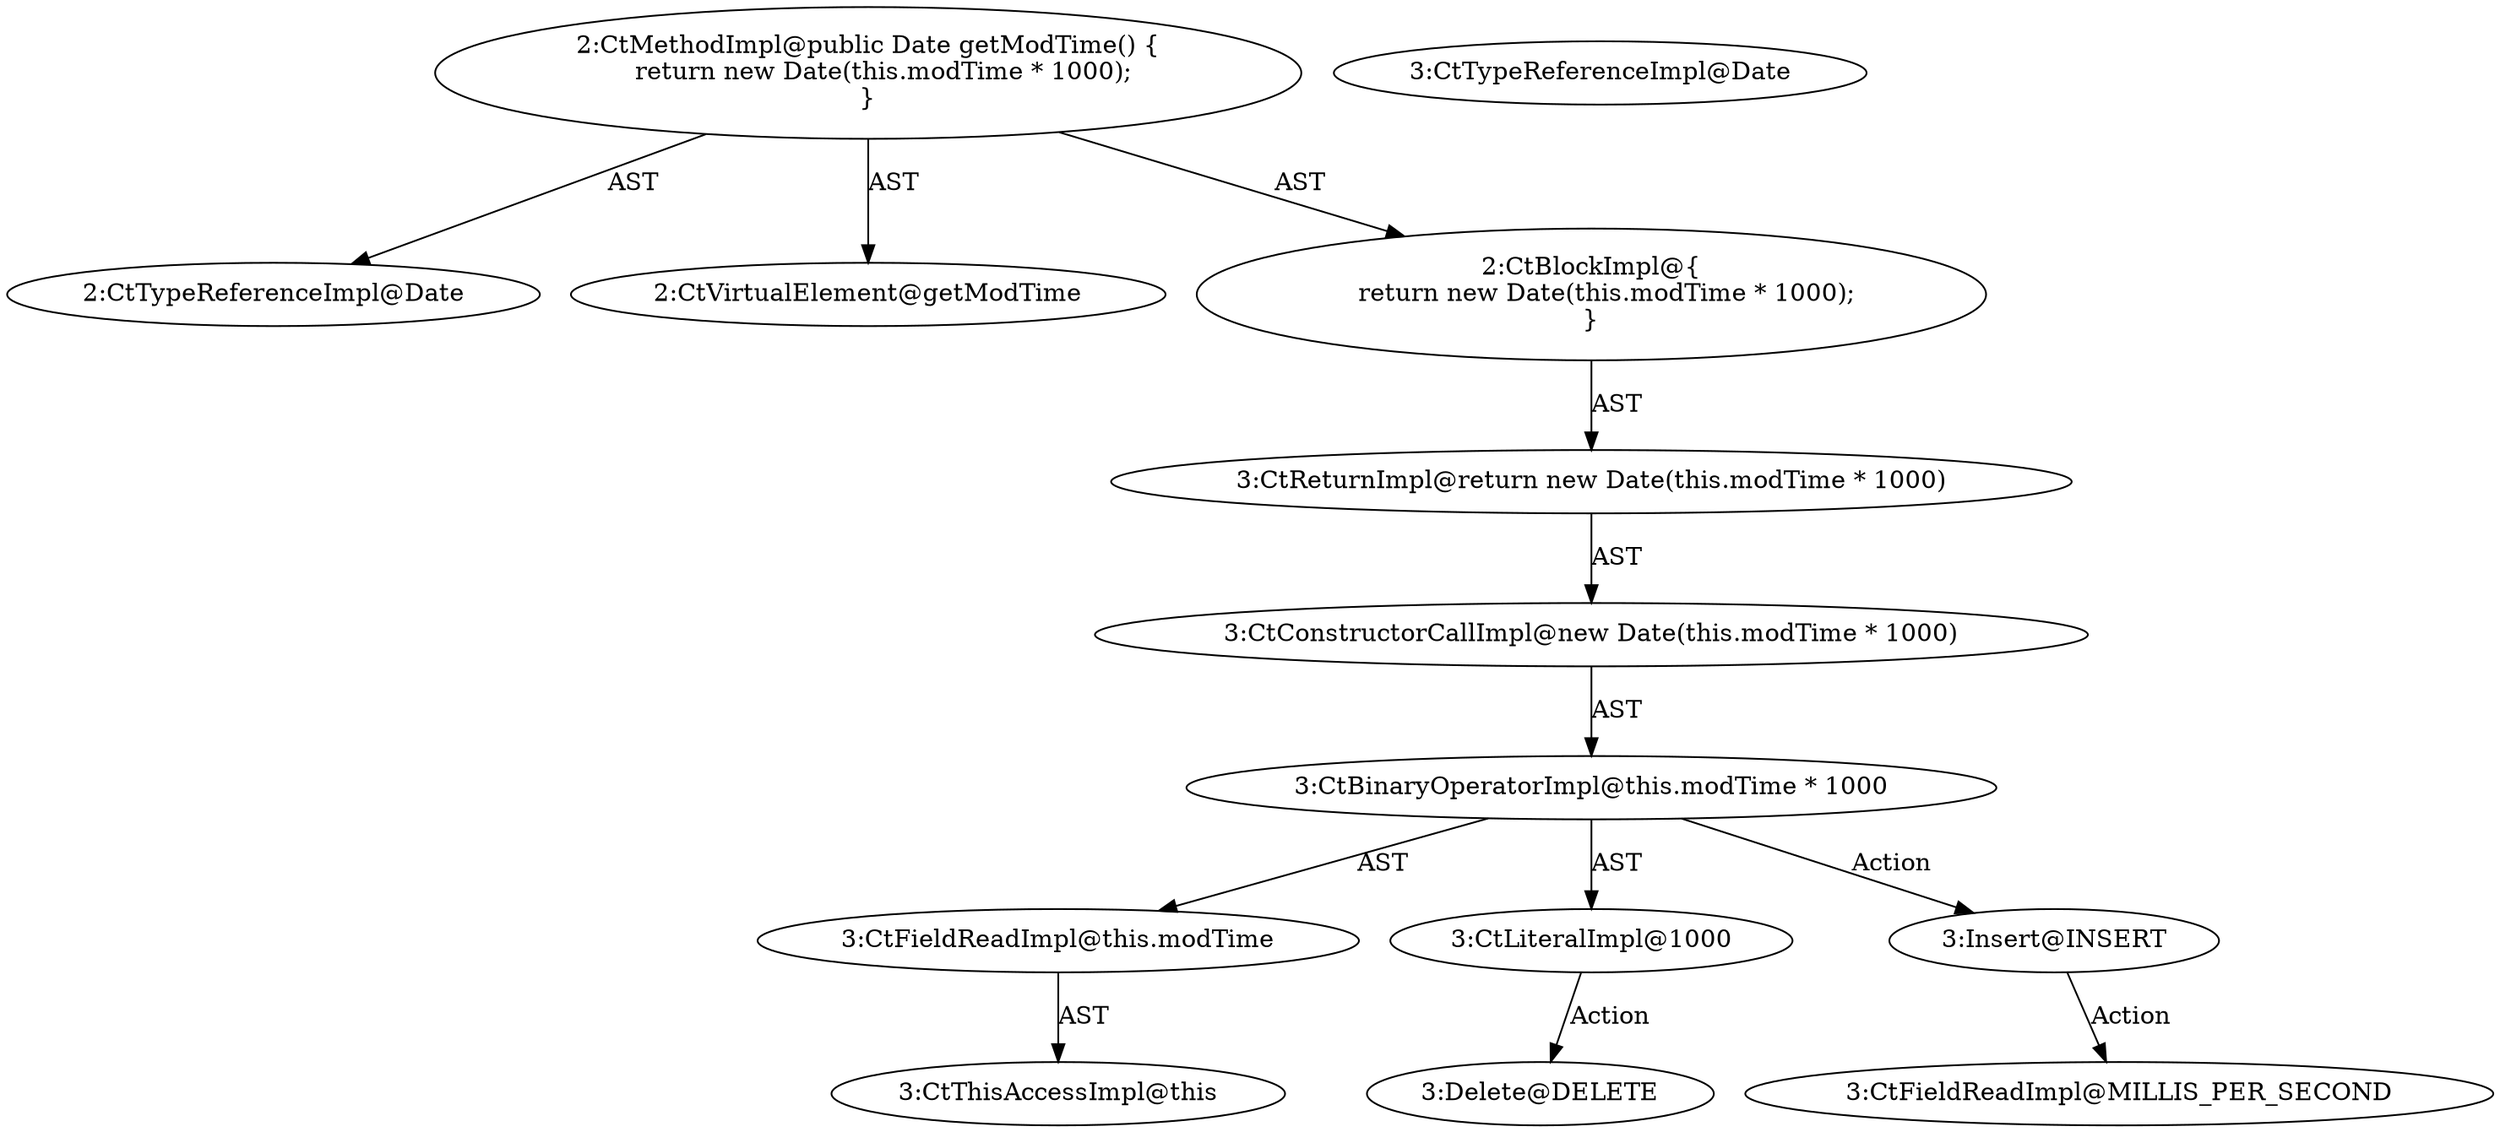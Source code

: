 digraph "getModTime#?" {
0 [label="2:CtTypeReferenceImpl@Date" shape=ellipse]
1 [label="2:CtVirtualElement@getModTime" shape=ellipse]
2 [label="3:CtTypeReferenceImpl@Date" shape=ellipse]
3 [label="3:CtThisAccessImpl@this" shape=ellipse]
4 [label="3:CtFieldReadImpl@this.modTime" shape=ellipse]
5 [label="3:CtLiteralImpl@1000" shape=ellipse]
6 [label="3:CtBinaryOperatorImpl@this.modTime * 1000" shape=ellipse]
7 [label="3:CtConstructorCallImpl@new Date(this.modTime * 1000)" shape=ellipse]
8 [label="3:CtReturnImpl@return new Date(this.modTime * 1000)" shape=ellipse]
9 [label="2:CtBlockImpl@\{
    return new Date(this.modTime * 1000);
\}" shape=ellipse]
10 [label="2:CtMethodImpl@public Date getModTime() \{
    return new Date(this.modTime * 1000);
\}" shape=ellipse]
11 [label="3:Delete@DELETE" shape=ellipse]
12 [label="3:Insert@INSERT" shape=ellipse]
13 [label="3:CtFieldReadImpl@MILLIS_PER_SECOND" shape=ellipse]
4 -> 3 [label="AST"];
5 -> 11 [label="Action"];
6 -> 4 [label="AST"];
6 -> 5 [label="AST"];
6 -> 12 [label="Action"];
7 -> 6 [label="AST"];
8 -> 7 [label="AST"];
9 -> 8 [label="AST"];
10 -> 1 [label="AST"];
10 -> 0 [label="AST"];
10 -> 9 [label="AST"];
12 -> 13 [label="Action"];
}
